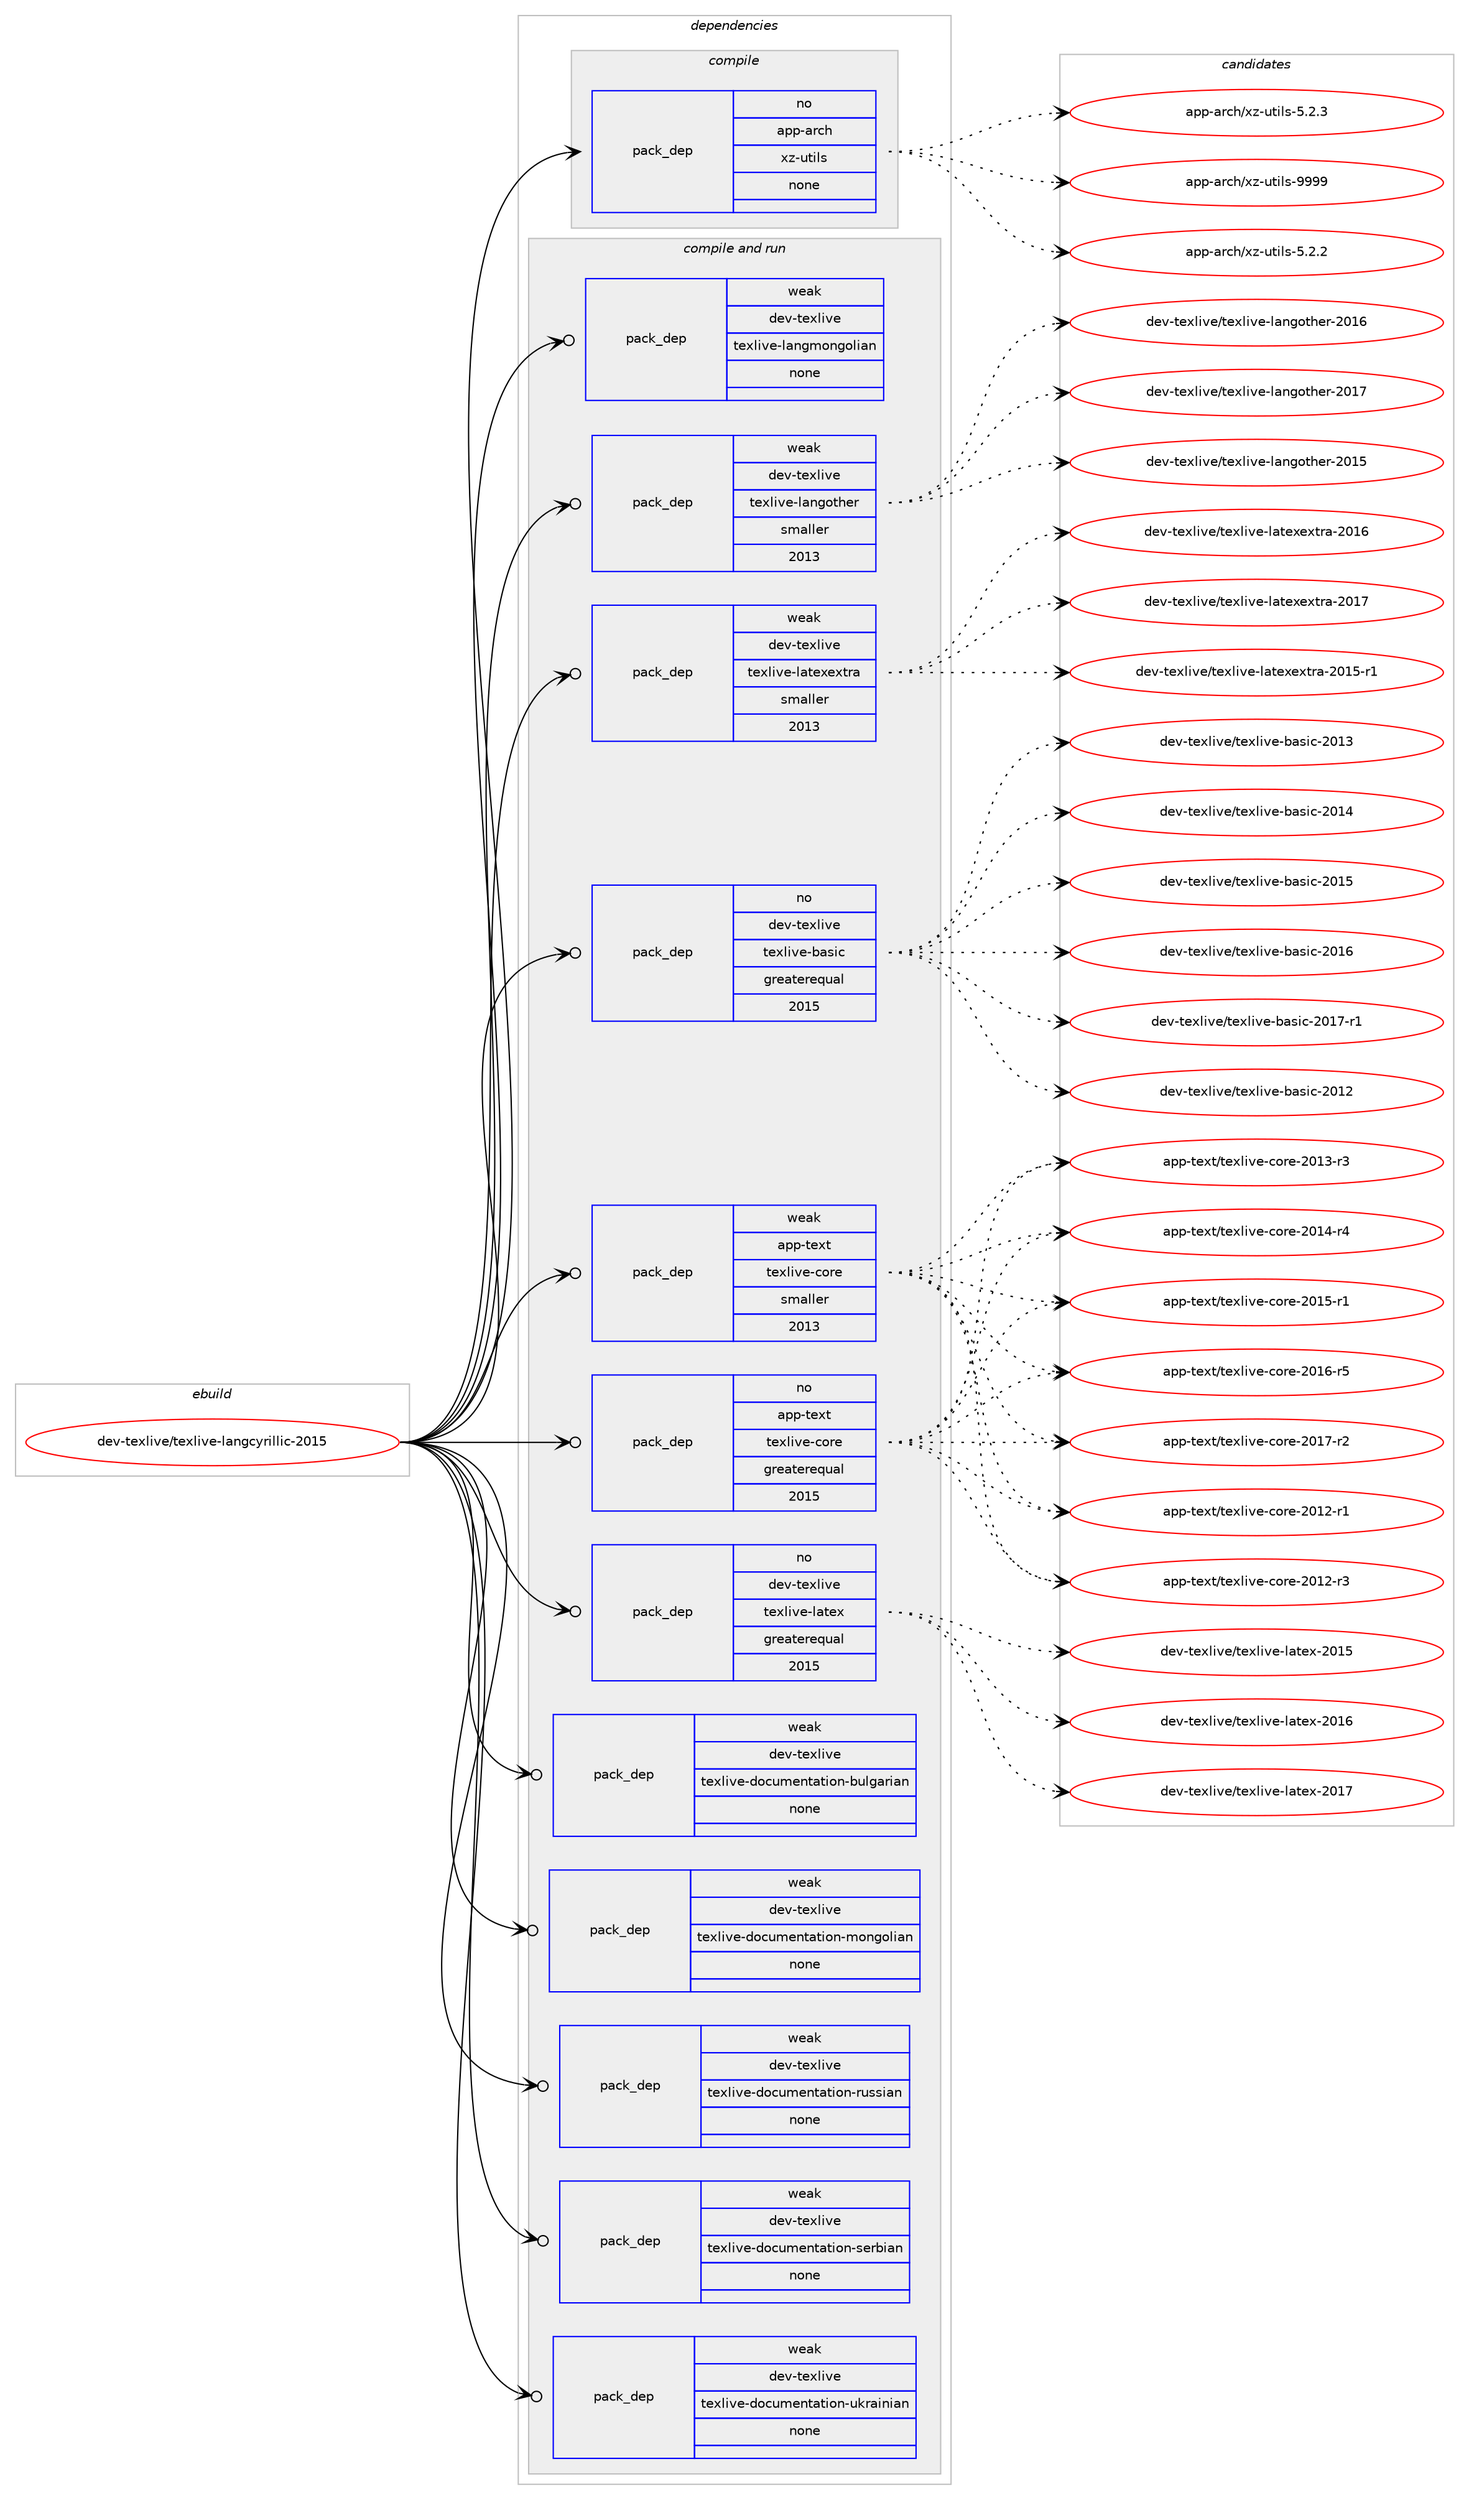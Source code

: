 digraph prolog {

# *************
# Graph options
# *************

newrank=true;
concentrate=true;
compound=true;
graph [rankdir=LR,fontname=Helvetica,fontsize=10,ranksep=1.5];#, ranksep=2.5, nodesep=0.2];
edge  [arrowhead=vee];
node  [fontname=Helvetica,fontsize=10];

# **********
# The ebuild
# **********

subgraph cluster_leftcol {
color=gray;
rank=same;
label=<<i>ebuild</i>>;
id [label="dev-texlive/texlive-langcyrillic-2015", color=red, width=4, href="../dev-texlive/texlive-langcyrillic-2015.svg"];
}

# ****************
# The dependencies
# ****************

subgraph cluster_midcol {
color=gray;
label=<<i>dependencies</i>>;
subgraph cluster_compile {
fillcolor="#eeeeee";
style=filled;
label=<<i>compile</i>>;
subgraph pack199198 {
dependency280552 [label=<<TABLE BORDER="0" CELLBORDER="1" CELLSPACING="0" CELLPADDING="4" WIDTH="220"><TR><TD ROWSPAN="6" CELLPADDING="30">pack_dep</TD></TR><TR><TD WIDTH="110">no</TD></TR><TR><TD>app-arch</TD></TR><TR><TD>xz-utils</TD></TR><TR><TD>none</TD></TR><TR><TD></TD></TR></TABLE>>, shape=none, color=blue];
}
id:e -> dependency280552:w [weight=20,style="solid",arrowhead="vee"];
}
subgraph cluster_compileandrun {
fillcolor="#eeeeee";
style=filled;
label=<<i>compile and run</i>>;
subgraph pack199199 {
dependency280553 [label=<<TABLE BORDER="0" CELLBORDER="1" CELLSPACING="0" CELLPADDING="4" WIDTH="220"><TR><TD ROWSPAN="6" CELLPADDING="30">pack_dep</TD></TR><TR><TD WIDTH="110">no</TD></TR><TR><TD>app-text</TD></TR><TR><TD>texlive-core</TD></TR><TR><TD>greaterequal</TD></TR><TR><TD>2015</TD></TR></TABLE>>, shape=none, color=blue];
}
id:e -> dependency280553:w [weight=20,style="solid",arrowhead="odotvee"];
subgraph pack199200 {
dependency280554 [label=<<TABLE BORDER="0" CELLBORDER="1" CELLSPACING="0" CELLPADDING="4" WIDTH="220"><TR><TD ROWSPAN="6" CELLPADDING="30">pack_dep</TD></TR><TR><TD WIDTH="110">no</TD></TR><TR><TD>dev-texlive</TD></TR><TR><TD>texlive-basic</TD></TR><TR><TD>greaterequal</TD></TR><TR><TD>2015</TD></TR></TABLE>>, shape=none, color=blue];
}
id:e -> dependency280554:w [weight=20,style="solid",arrowhead="odotvee"];
subgraph pack199201 {
dependency280555 [label=<<TABLE BORDER="0" CELLBORDER="1" CELLSPACING="0" CELLPADDING="4" WIDTH="220"><TR><TD ROWSPAN="6" CELLPADDING="30">pack_dep</TD></TR><TR><TD WIDTH="110">no</TD></TR><TR><TD>dev-texlive</TD></TR><TR><TD>texlive-latex</TD></TR><TR><TD>greaterequal</TD></TR><TR><TD>2015</TD></TR></TABLE>>, shape=none, color=blue];
}
id:e -> dependency280555:w [weight=20,style="solid",arrowhead="odotvee"];
subgraph pack199202 {
dependency280556 [label=<<TABLE BORDER="0" CELLBORDER="1" CELLSPACING="0" CELLPADDING="4" WIDTH="220"><TR><TD ROWSPAN="6" CELLPADDING="30">pack_dep</TD></TR><TR><TD WIDTH="110">weak</TD></TR><TR><TD>app-text</TD></TR><TR><TD>texlive-core</TD></TR><TR><TD>smaller</TD></TR><TR><TD>2013</TD></TR></TABLE>>, shape=none, color=blue];
}
id:e -> dependency280556:w [weight=20,style="solid",arrowhead="odotvee"];
subgraph pack199203 {
dependency280557 [label=<<TABLE BORDER="0" CELLBORDER="1" CELLSPACING="0" CELLPADDING="4" WIDTH="220"><TR><TD ROWSPAN="6" CELLPADDING="30">pack_dep</TD></TR><TR><TD WIDTH="110">weak</TD></TR><TR><TD>dev-texlive</TD></TR><TR><TD>texlive-documentation-bulgarian</TD></TR><TR><TD>none</TD></TR><TR><TD></TD></TR></TABLE>>, shape=none, color=blue];
}
id:e -> dependency280557:w [weight=20,style="solid",arrowhead="odotvee"];
subgraph pack199204 {
dependency280558 [label=<<TABLE BORDER="0" CELLBORDER="1" CELLSPACING="0" CELLPADDING="4" WIDTH="220"><TR><TD ROWSPAN="6" CELLPADDING="30">pack_dep</TD></TR><TR><TD WIDTH="110">weak</TD></TR><TR><TD>dev-texlive</TD></TR><TR><TD>texlive-documentation-mongolian</TD></TR><TR><TD>none</TD></TR><TR><TD></TD></TR></TABLE>>, shape=none, color=blue];
}
id:e -> dependency280558:w [weight=20,style="solid",arrowhead="odotvee"];
subgraph pack199205 {
dependency280559 [label=<<TABLE BORDER="0" CELLBORDER="1" CELLSPACING="0" CELLPADDING="4" WIDTH="220"><TR><TD ROWSPAN="6" CELLPADDING="30">pack_dep</TD></TR><TR><TD WIDTH="110">weak</TD></TR><TR><TD>dev-texlive</TD></TR><TR><TD>texlive-documentation-russian</TD></TR><TR><TD>none</TD></TR><TR><TD></TD></TR></TABLE>>, shape=none, color=blue];
}
id:e -> dependency280559:w [weight=20,style="solid",arrowhead="odotvee"];
subgraph pack199206 {
dependency280560 [label=<<TABLE BORDER="0" CELLBORDER="1" CELLSPACING="0" CELLPADDING="4" WIDTH="220"><TR><TD ROWSPAN="6" CELLPADDING="30">pack_dep</TD></TR><TR><TD WIDTH="110">weak</TD></TR><TR><TD>dev-texlive</TD></TR><TR><TD>texlive-documentation-serbian</TD></TR><TR><TD>none</TD></TR><TR><TD></TD></TR></TABLE>>, shape=none, color=blue];
}
id:e -> dependency280560:w [weight=20,style="solid",arrowhead="odotvee"];
subgraph pack199207 {
dependency280561 [label=<<TABLE BORDER="0" CELLBORDER="1" CELLSPACING="0" CELLPADDING="4" WIDTH="220"><TR><TD ROWSPAN="6" CELLPADDING="30">pack_dep</TD></TR><TR><TD WIDTH="110">weak</TD></TR><TR><TD>dev-texlive</TD></TR><TR><TD>texlive-documentation-ukrainian</TD></TR><TR><TD>none</TD></TR><TR><TD></TD></TR></TABLE>>, shape=none, color=blue];
}
id:e -> dependency280561:w [weight=20,style="solid",arrowhead="odotvee"];
subgraph pack199208 {
dependency280562 [label=<<TABLE BORDER="0" CELLBORDER="1" CELLSPACING="0" CELLPADDING="4" WIDTH="220"><TR><TD ROWSPAN="6" CELLPADDING="30">pack_dep</TD></TR><TR><TD WIDTH="110">weak</TD></TR><TR><TD>dev-texlive</TD></TR><TR><TD>texlive-langmongolian</TD></TR><TR><TD>none</TD></TR><TR><TD></TD></TR></TABLE>>, shape=none, color=blue];
}
id:e -> dependency280562:w [weight=20,style="solid",arrowhead="odotvee"];
subgraph pack199209 {
dependency280563 [label=<<TABLE BORDER="0" CELLBORDER="1" CELLSPACING="0" CELLPADDING="4" WIDTH="220"><TR><TD ROWSPAN="6" CELLPADDING="30">pack_dep</TD></TR><TR><TD WIDTH="110">weak</TD></TR><TR><TD>dev-texlive</TD></TR><TR><TD>texlive-langother</TD></TR><TR><TD>smaller</TD></TR><TR><TD>2013</TD></TR></TABLE>>, shape=none, color=blue];
}
id:e -> dependency280563:w [weight=20,style="solid",arrowhead="odotvee"];
subgraph pack199210 {
dependency280564 [label=<<TABLE BORDER="0" CELLBORDER="1" CELLSPACING="0" CELLPADDING="4" WIDTH="220"><TR><TD ROWSPAN="6" CELLPADDING="30">pack_dep</TD></TR><TR><TD WIDTH="110">weak</TD></TR><TR><TD>dev-texlive</TD></TR><TR><TD>texlive-latexextra</TD></TR><TR><TD>smaller</TD></TR><TR><TD>2013</TD></TR></TABLE>>, shape=none, color=blue];
}
id:e -> dependency280564:w [weight=20,style="solid",arrowhead="odotvee"];
}
subgraph cluster_run {
fillcolor="#eeeeee";
style=filled;
label=<<i>run</i>>;
}
}

# **************
# The candidates
# **************

subgraph cluster_choices {
rank=same;
color=gray;
label=<<i>candidates</i>>;

subgraph choice199198 {
color=black;
nodesep=1;
choice971121124597114991044712012245117116105108115455346504650 [label="app-arch/xz-utils-5.2.2", color=red, width=4,href="../app-arch/xz-utils-5.2.2.svg"];
choice971121124597114991044712012245117116105108115455346504651 [label="app-arch/xz-utils-5.2.3", color=red, width=4,href="../app-arch/xz-utils-5.2.3.svg"];
choice9711211245971149910447120122451171161051081154557575757 [label="app-arch/xz-utils-9999", color=red, width=4,href="../app-arch/xz-utils-9999.svg"];
dependency280552:e -> choice971121124597114991044712012245117116105108115455346504650:w [style=dotted,weight="100"];
dependency280552:e -> choice971121124597114991044712012245117116105108115455346504651:w [style=dotted,weight="100"];
dependency280552:e -> choice9711211245971149910447120122451171161051081154557575757:w [style=dotted,weight="100"];
}
subgraph choice199199 {
color=black;
nodesep=1;
choice971121124511610112011647116101120108105118101459911111410145504849504511449 [label="app-text/texlive-core-2012-r1", color=red, width=4,href="../app-text/texlive-core-2012-r1.svg"];
choice971121124511610112011647116101120108105118101459911111410145504849504511451 [label="app-text/texlive-core-2012-r3", color=red, width=4,href="../app-text/texlive-core-2012-r3.svg"];
choice971121124511610112011647116101120108105118101459911111410145504849514511451 [label="app-text/texlive-core-2013-r3", color=red, width=4,href="../app-text/texlive-core-2013-r3.svg"];
choice971121124511610112011647116101120108105118101459911111410145504849524511452 [label="app-text/texlive-core-2014-r4", color=red, width=4,href="../app-text/texlive-core-2014-r4.svg"];
choice971121124511610112011647116101120108105118101459911111410145504849534511449 [label="app-text/texlive-core-2015-r1", color=red, width=4,href="../app-text/texlive-core-2015-r1.svg"];
choice971121124511610112011647116101120108105118101459911111410145504849544511453 [label="app-text/texlive-core-2016-r5", color=red, width=4,href="../app-text/texlive-core-2016-r5.svg"];
choice971121124511610112011647116101120108105118101459911111410145504849554511450 [label="app-text/texlive-core-2017-r2", color=red, width=4,href="../app-text/texlive-core-2017-r2.svg"];
dependency280553:e -> choice971121124511610112011647116101120108105118101459911111410145504849504511449:w [style=dotted,weight="100"];
dependency280553:e -> choice971121124511610112011647116101120108105118101459911111410145504849504511451:w [style=dotted,weight="100"];
dependency280553:e -> choice971121124511610112011647116101120108105118101459911111410145504849514511451:w [style=dotted,weight="100"];
dependency280553:e -> choice971121124511610112011647116101120108105118101459911111410145504849524511452:w [style=dotted,weight="100"];
dependency280553:e -> choice971121124511610112011647116101120108105118101459911111410145504849534511449:w [style=dotted,weight="100"];
dependency280553:e -> choice971121124511610112011647116101120108105118101459911111410145504849544511453:w [style=dotted,weight="100"];
dependency280553:e -> choice971121124511610112011647116101120108105118101459911111410145504849554511450:w [style=dotted,weight="100"];
}
subgraph choice199200 {
color=black;
nodesep=1;
choice1001011184511610112010810511810147116101120108105118101459897115105994550484950 [label="dev-texlive/texlive-basic-2012", color=red, width=4,href="../dev-texlive/texlive-basic-2012.svg"];
choice1001011184511610112010810511810147116101120108105118101459897115105994550484951 [label="dev-texlive/texlive-basic-2013", color=red, width=4,href="../dev-texlive/texlive-basic-2013.svg"];
choice1001011184511610112010810511810147116101120108105118101459897115105994550484952 [label="dev-texlive/texlive-basic-2014", color=red, width=4,href="../dev-texlive/texlive-basic-2014.svg"];
choice1001011184511610112010810511810147116101120108105118101459897115105994550484953 [label="dev-texlive/texlive-basic-2015", color=red, width=4,href="../dev-texlive/texlive-basic-2015.svg"];
choice1001011184511610112010810511810147116101120108105118101459897115105994550484954 [label="dev-texlive/texlive-basic-2016", color=red, width=4,href="../dev-texlive/texlive-basic-2016.svg"];
choice10010111845116101120108105118101471161011201081051181014598971151059945504849554511449 [label="dev-texlive/texlive-basic-2017-r1", color=red, width=4,href="../dev-texlive/texlive-basic-2017-r1.svg"];
dependency280554:e -> choice1001011184511610112010810511810147116101120108105118101459897115105994550484950:w [style=dotted,weight="100"];
dependency280554:e -> choice1001011184511610112010810511810147116101120108105118101459897115105994550484951:w [style=dotted,weight="100"];
dependency280554:e -> choice1001011184511610112010810511810147116101120108105118101459897115105994550484952:w [style=dotted,weight="100"];
dependency280554:e -> choice1001011184511610112010810511810147116101120108105118101459897115105994550484953:w [style=dotted,weight="100"];
dependency280554:e -> choice1001011184511610112010810511810147116101120108105118101459897115105994550484954:w [style=dotted,weight="100"];
dependency280554:e -> choice10010111845116101120108105118101471161011201081051181014598971151059945504849554511449:w [style=dotted,weight="100"];
}
subgraph choice199201 {
color=black;
nodesep=1;
choice100101118451161011201081051181014711610112010810511810145108971161011204550484953 [label="dev-texlive/texlive-latex-2015", color=red, width=4,href="../dev-texlive/texlive-latex-2015.svg"];
choice100101118451161011201081051181014711610112010810511810145108971161011204550484954 [label="dev-texlive/texlive-latex-2016", color=red, width=4,href="../dev-texlive/texlive-latex-2016.svg"];
choice100101118451161011201081051181014711610112010810511810145108971161011204550484955 [label="dev-texlive/texlive-latex-2017", color=red, width=4,href="../dev-texlive/texlive-latex-2017.svg"];
dependency280555:e -> choice100101118451161011201081051181014711610112010810511810145108971161011204550484953:w [style=dotted,weight="100"];
dependency280555:e -> choice100101118451161011201081051181014711610112010810511810145108971161011204550484954:w [style=dotted,weight="100"];
dependency280555:e -> choice100101118451161011201081051181014711610112010810511810145108971161011204550484955:w [style=dotted,weight="100"];
}
subgraph choice199202 {
color=black;
nodesep=1;
choice971121124511610112011647116101120108105118101459911111410145504849504511449 [label="app-text/texlive-core-2012-r1", color=red, width=4,href="../app-text/texlive-core-2012-r1.svg"];
choice971121124511610112011647116101120108105118101459911111410145504849504511451 [label="app-text/texlive-core-2012-r3", color=red, width=4,href="../app-text/texlive-core-2012-r3.svg"];
choice971121124511610112011647116101120108105118101459911111410145504849514511451 [label="app-text/texlive-core-2013-r3", color=red, width=4,href="../app-text/texlive-core-2013-r3.svg"];
choice971121124511610112011647116101120108105118101459911111410145504849524511452 [label="app-text/texlive-core-2014-r4", color=red, width=4,href="../app-text/texlive-core-2014-r4.svg"];
choice971121124511610112011647116101120108105118101459911111410145504849534511449 [label="app-text/texlive-core-2015-r1", color=red, width=4,href="../app-text/texlive-core-2015-r1.svg"];
choice971121124511610112011647116101120108105118101459911111410145504849544511453 [label="app-text/texlive-core-2016-r5", color=red, width=4,href="../app-text/texlive-core-2016-r5.svg"];
choice971121124511610112011647116101120108105118101459911111410145504849554511450 [label="app-text/texlive-core-2017-r2", color=red, width=4,href="../app-text/texlive-core-2017-r2.svg"];
dependency280556:e -> choice971121124511610112011647116101120108105118101459911111410145504849504511449:w [style=dotted,weight="100"];
dependency280556:e -> choice971121124511610112011647116101120108105118101459911111410145504849504511451:w [style=dotted,weight="100"];
dependency280556:e -> choice971121124511610112011647116101120108105118101459911111410145504849514511451:w [style=dotted,weight="100"];
dependency280556:e -> choice971121124511610112011647116101120108105118101459911111410145504849524511452:w [style=dotted,weight="100"];
dependency280556:e -> choice971121124511610112011647116101120108105118101459911111410145504849534511449:w [style=dotted,weight="100"];
dependency280556:e -> choice971121124511610112011647116101120108105118101459911111410145504849544511453:w [style=dotted,weight="100"];
dependency280556:e -> choice971121124511610112011647116101120108105118101459911111410145504849554511450:w [style=dotted,weight="100"];
}
subgraph choice199203 {
color=black;
nodesep=1;
}
subgraph choice199204 {
color=black;
nodesep=1;
}
subgraph choice199205 {
color=black;
nodesep=1;
}
subgraph choice199206 {
color=black;
nodesep=1;
}
subgraph choice199207 {
color=black;
nodesep=1;
}
subgraph choice199208 {
color=black;
nodesep=1;
}
subgraph choice199209 {
color=black;
nodesep=1;
choice100101118451161011201081051181014711610112010810511810145108971101031111161041011144550484953 [label="dev-texlive/texlive-langother-2015", color=red, width=4,href="../dev-texlive/texlive-langother-2015.svg"];
choice100101118451161011201081051181014711610112010810511810145108971101031111161041011144550484954 [label="dev-texlive/texlive-langother-2016", color=red, width=4,href="../dev-texlive/texlive-langother-2016.svg"];
choice100101118451161011201081051181014711610112010810511810145108971101031111161041011144550484955 [label="dev-texlive/texlive-langother-2017", color=red, width=4,href="../dev-texlive/texlive-langother-2017.svg"];
dependency280563:e -> choice100101118451161011201081051181014711610112010810511810145108971101031111161041011144550484953:w [style=dotted,weight="100"];
dependency280563:e -> choice100101118451161011201081051181014711610112010810511810145108971101031111161041011144550484954:w [style=dotted,weight="100"];
dependency280563:e -> choice100101118451161011201081051181014711610112010810511810145108971101031111161041011144550484955:w [style=dotted,weight="100"];
}
subgraph choice199210 {
color=black;
nodesep=1;
choice100101118451161011201081051181014711610112010810511810145108971161011201011201161149745504849534511449 [label="dev-texlive/texlive-latexextra-2015-r1", color=red, width=4,href="../dev-texlive/texlive-latexextra-2015-r1.svg"];
choice10010111845116101120108105118101471161011201081051181014510897116101120101120116114974550484954 [label="dev-texlive/texlive-latexextra-2016", color=red, width=4,href="../dev-texlive/texlive-latexextra-2016.svg"];
choice10010111845116101120108105118101471161011201081051181014510897116101120101120116114974550484955 [label="dev-texlive/texlive-latexextra-2017", color=red, width=4,href="../dev-texlive/texlive-latexextra-2017.svg"];
dependency280564:e -> choice100101118451161011201081051181014711610112010810511810145108971161011201011201161149745504849534511449:w [style=dotted,weight="100"];
dependency280564:e -> choice10010111845116101120108105118101471161011201081051181014510897116101120101120116114974550484954:w [style=dotted,weight="100"];
dependency280564:e -> choice10010111845116101120108105118101471161011201081051181014510897116101120101120116114974550484955:w [style=dotted,weight="100"];
}
}

}
